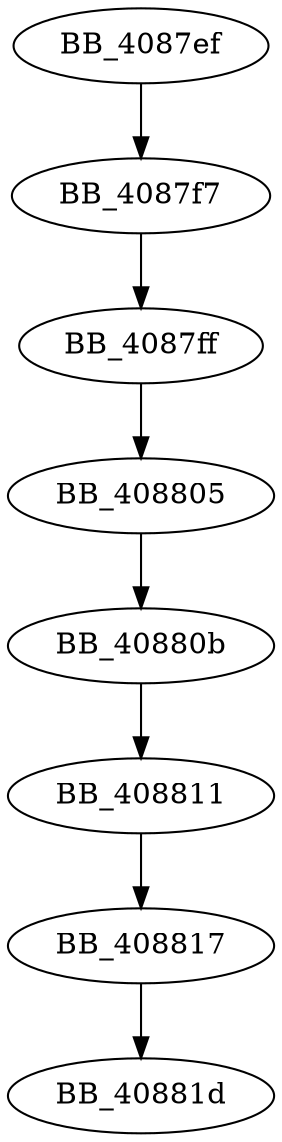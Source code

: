 DiGraph __init_pointers{
BB_4087ef->BB_4087f7
BB_4087f7->BB_4087ff
BB_4087ff->BB_408805
BB_408805->BB_40880b
BB_40880b->BB_408811
BB_408811->BB_408817
BB_408817->BB_40881d
}
